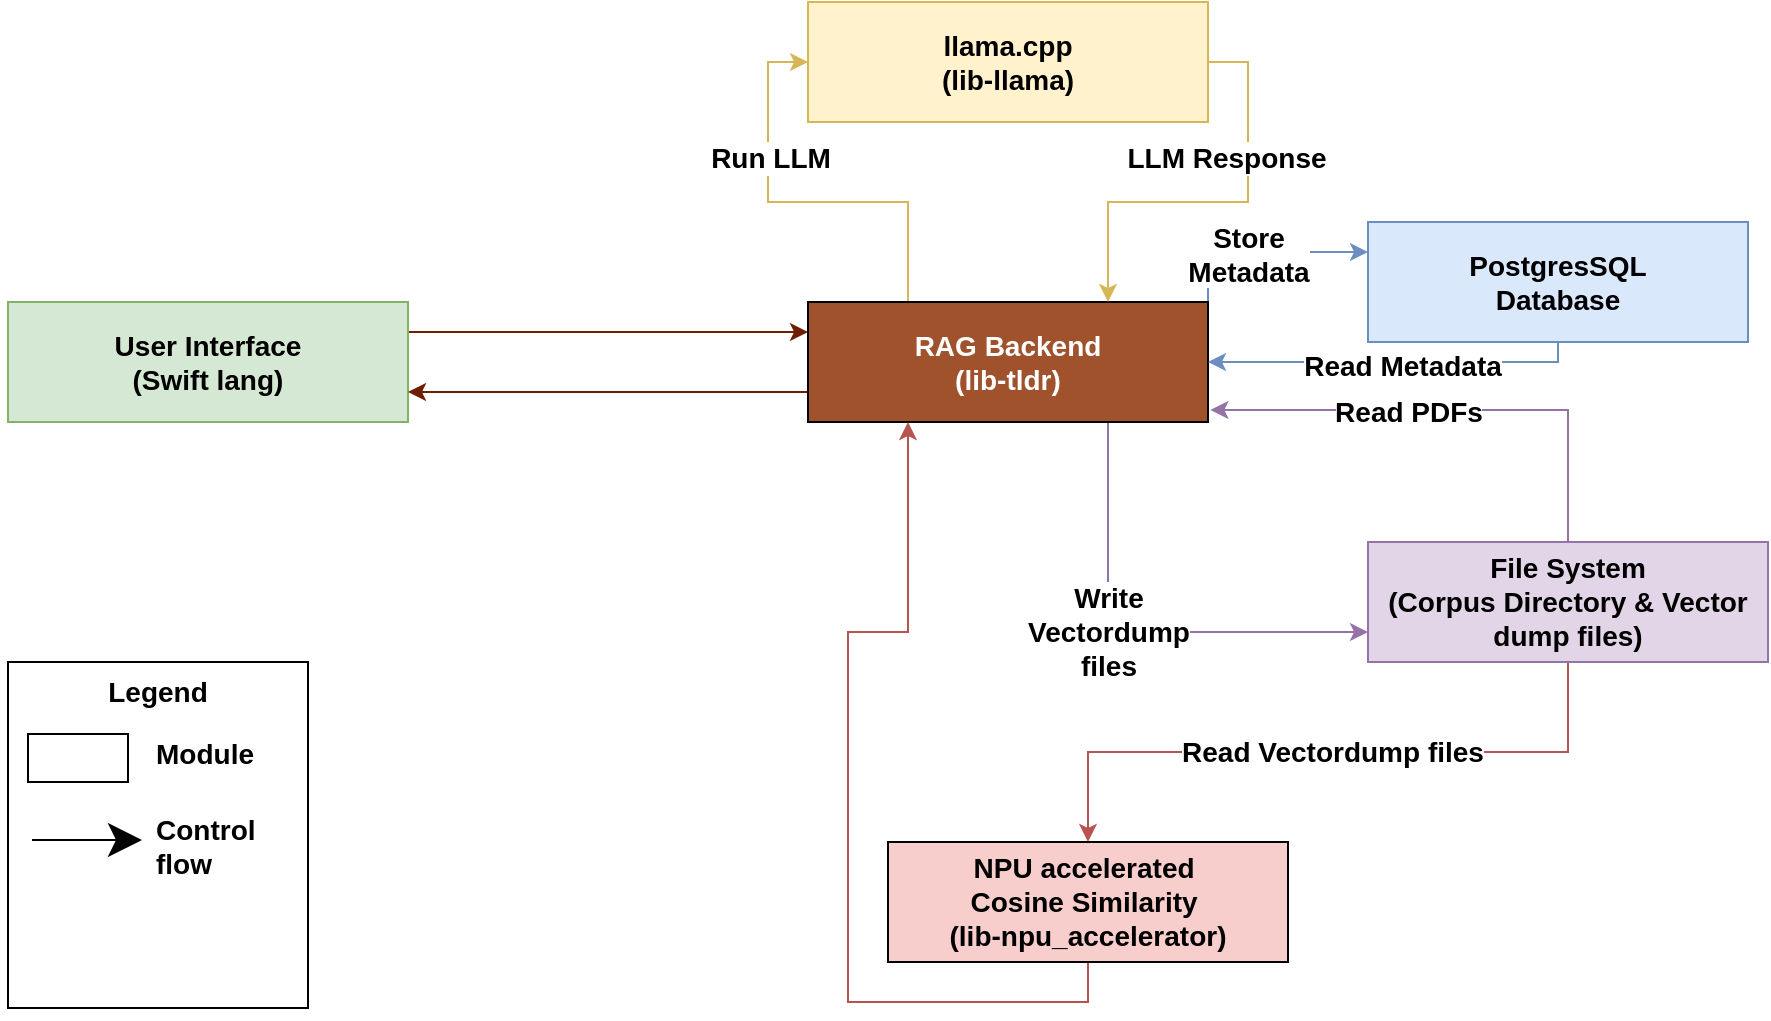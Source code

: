 <mxfile version="22.1.2" type="device">
  <diagram name="Page-1" id="5f0bae14-7c28-e335-631c-24af17079c00">
    <mxGraphModel dx="2338" dy="1738" grid="1" gridSize="10" guides="1" tooltips="1" connect="1" arrows="1" fold="1" page="1" pageScale="1" pageWidth="1100" pageHeight="850" background="none" math="0" shadow="0">
      <root>
        <mxCell id="0" />
        <mxCell id="1" parent="0" />
        <mxCell id="bPYh89cI9sygRxA-Bk-v-2" style="edgeStyle=orthogonalEdgeStyle;rounded=0;orthogonalLoop=1;jettySize=auto;html=1;exitX=1;exitY=0.25;exitDx=0;exitDy=0;entryX=0;entryY=0.25;entryDx=0;entryDy=0;fillColor=#a0522d;strokeColor=#6D1F00;" edge="1" parent="1" source="n4vaRY5eCSg-2q49SCnd-3" target="n4vaRY5eCSg-2q49SCnd-4">
          <mxGeometry relative="1" as="geometry" />
        </mxCell>
        <mxCell id="n4vaRY5eCSg-2q49SCnd-3" value="User Interface&lt;br style=&quot;font-size: 14px;&quot;&gt;(Swift lang)" style="rounded=0;whiteSpace=wrap;html=1;fillColor=#d5e8d4;strokeColor=#82b366;fontStyle=1;fontSize=14;" parent="1" vertex="1">
          <mxGeometry x="-80" y="-360" width="200" height="60" as="geometry" />
        </mxCell>
        <mxCell id="bPYh89cI9sygRxA-Bk-v-6" style="edgeStyle=orthogonalEdgeStyle;rounded=0;orthogonalLoop=1;jettySize=auto;html=1;exitX=0;exitY=0.75;exitDx=0;exitDy=0;entryX=1;entryY=0.75;entryDx=0;entryDy=0;fillColor=#a0522d;strokeColor=#6D1F00;" edge="1" parent="1" source="n4vaRY5eCSg-2q49SCnd-4" target="n4vaRY5eCSg-2q49SCnd-3">
          <mxGeometry relative="1" as="geometry" />
        </mxCell>
        <mxCell id="bPYh89cI9sygRxA-Bk-v-7" style="edgeStyle=orthogonalEdgeStyle;rounded=0;orthogonalLoop=1;jettySize=auto;html=1;exitX=1.006;exitY=0.9;exitDx=0;exitDy=0;entryX=0.5;entryY=0;entryDx=0;entryDy=0;startArrow=classic;startFill=1;endArrow=none;endFill=0;fillColor=#e1d5e7;strokeColor=#9673a6;exitPerimeter=0;" edge="1" parent="1" source="n4vaRY5eCSg-2q49SCnd-4" target="n4vaRY5eCSg-2q49SCnd-30">
          <mxGeometry relative="1" as="geometry" />
        </mxCell>
        <mxCell id="bPYh89cI9sygRxA-Bk-v-13" value="Read PDFs" style="edgeLabel;html=1;align=center;verticalAlign=middle;resizable=0;points=[];fontStyle=1;fontSize=14;" vertex="1" connectable="0" parent="bPYh89cI9sygRxA-Bk-v-7">
          <mxGeometry x="-0.292" y="-1" relative="1" as="geometry">
            <mxPoint x="12" as="offset" />
          </mxGeometry>
        </mxCell>
        <mxCell id="bPYh89cI9sygRxA-Bk-v-14" style="edgeStyle=orthogonalEdgeStyle;rounded=0;orthogonalLoop=1;jettySize=auto;html=1;exitX=0.75;exitY=1;exitDx=0;exitDy=0;entryX=0;entryY=0.75;entryDx=0;entryDy=0;fillColor=#e1d5e7;strokeColor=#9673a6;" edge="1" parent="1" source="n4vaRY5eCSg-2q49SCnd-4" target="n4vaRY5eCSg-2q49SCnd-30">
          <mxGeometry relative="1" as="geometry" />
        </mxCell>
        <mxCell id="bPYh89cI9sygRxA-Bk-v-16" value="Write&lt;br style=&quot;font-size: 14px;&quot;&gt;Vectordump &lt;br&gt;files" style="edgeLabel;html=1;align=center;verticalAlign=middle;resizable=0;points=[];fontStyle=1;fontSize=14;" vertex="1" connectable="0" parent="bPYh89cI9sygRxA-Bk-v-14">
          <mxGeometry x="-0.11" relative="1" as="geometry">
            <mxPoint as="offset" />
          </mxGeometry>
        </mxCell>
        <mxCell id="bPYh89cI9sygRxA-Bk-v-18" style="edgeStyle=orthogonalEdgeStyle;rounded=0;orthogonalLoop=1;jettySize=auto;html=1;exitX=0.25;exitY=0;exitDx=0;exitDy=0;entryX=0;entryY=0.5;entryDx=0;entryDy=0;fontSize=14;fontStyle=1;fillColor=#fff2cc;strokeColor=#d6b656;" edge="1" parent="1" source="n4vaRY5eCSg-2q49SCnd-4" target="n4vaRY5eCSg-2q49SCnd-5">
          <mxGeometry relative="1" as="geometry">
            <Array as="points">
              <mxPoint x="370" y="-410" />
              <mxPoint x="300" y="-410" />
              <mxPoint x="300" y="-480" />
            </Array>
          </mxGeometry>
        </mxCell>
        <mxCell id="bPYh89cI9sygRxA-Bk-v-19" value="Run LLM" style="edgeLabel;html=1;align=center;verticalAlign=middle;resizable=0;points=[];fontSize=14;fontStyle=1" vertex="1" connectable="0" parent="bPYh89cI9sygRxA-Bk-v-18">
          <mxGeometry x="0.162" y="-1" relative="1" as="geometry">
            <mxPoint y="-20" as="offset" />
          </mxGeometry>
        </mxCell>
        <mxCell id="bPYh89cI9sygRxA-Bk-v-21" style="edgeStyle=orthogonalEdgeStyle;rounded=0;orthogonalLoop=1;jettySize=auto;html=1;exitX=1;exitY=0;exitDx=0;exitDy=0;entryX=0;entryY=0.25;entryDx=0;entryDy=0;fontSize=14;fontStyle=1;fillColor=#dae8fc;strokeColor=#6c8ebf;" edge="1" parent="1" source="n4vaRY5eCSg-2q49SCnd-4" target="n4vaRY5eCSg-2q49SCnd-27">
          <mxGeometry relative="1" as="geometry" />
        </mxCell>
        <mxCell id="bPYh89cI9sygRxA-Bk-v-22" value="Store&lt;br style=&quot;font-size: 14px;&quot;&gt;Metadata" style="edgeLabel;html=1;align=center;verticalAlign=middle;resizable=0;points=[];fontSize=14;fontStyle=1" vertex="1" connectable="0" parent="bPYh89cI9sygRxA-Bk-v-21">
          <mxGeometry x="-0.148" y="-1" relative="1" as="geometry">
            <mxPoint as="offset" />
          </mxGeometry>
        </mxCell>
        <mxCell id="n4vaRY5eCSg-2q49SCnd-4" value="RAG Backend&lt;br style=&quot;font-size: 14px;&quot;&gt;(lib-tldr)" style="rounded=0;whiteSpace=wrap;html=1;fillColor=#A0522D;fontColor=#FFFFFF;fontStyle=1;fontSize=14;" parent="1" vertex="1">
          <mxGeometry x="320" y="-360" width="200" height="60" as="geometry" />
        </mxCell>
        <mxCell id="bPYh89cI9sygRxA-Bk-v-8" style="edgeStyle=orthogonalEdgeStyle;rounded=0;orthogonalLoop=1;jettySize=auto;html=1;exitX=0.5;exitY=0;exitDx=0;exitDy=0;entryX=0.5;entryY=1;entryDx=0;entryDy=0;endArrow=none;endFill=0;startArrow=classic;startFill=1;fillColor=#f8cecc;strokeColor=#b85450;" edge="1" parent="1" source="n4vaRY5eCSg-2q49SCnd-17" target="n4vaRY5eCSg-2q49SCnd-30">
          <mxGeometry relative="1" as="geometry" />
        </mxCell>
        <mxCell id="bPYh89cI9sygRxA-Bk-v-10" value="&lt;b&gt;&lt;font style=&quot;font-size: 14px;&quot;&gt;Read Vectordump files&lt;/font&gt;&lt;/b&gt;" style="edgeLabel;html=1;align=center;verticalAlign=middle;resizable=0;points=[];" vertex="1" connectable="0" parent="bPYh89cI9sygRxA-Bk-v-8">
          <mxGeometry x="0.008" relative="1" as="geometry">
            <mxPoint as="offset" />
          </mxGeometry>
        </mxCell>
        <mxCell id="bPYh89cI9sygRxA-Bk-v-9" style="edgeStyle=orthogonalEdgeStyle;rounded=0;orthogonalLoop=1;jettySize=auto;html=1;exitX=0.5;exitY=1;exitDx=0;exitDy=0;entryX=0.25;entryY=1;entryDx=0;entryDy=0;fillColor=#f8cecc;strokeColor=#b85450;" edge="1" parent="1" source="n4vaRY5eCSg-2q49SCnd-17" target="n4vaRY5eCSg-2q49SCnd-4">
          <mxGeometry relative="1" as="geometry" />
        </mxCell>
        <mxCell id="n4vaRY5eCSg-2q49SCnd-17" value="&lt;div style=&quot;font-size: 14px;&quot;&gt;&lt;br style=&quot;font-size: 14px;&quot;&gt;&lt;/div&gt;&lt;div style=&quot;font-size: 14px;&quot;&gt;NPU accelerated&amp;nbsp;&lt;/div&gt;&lt;div style=&quot;font-size: 14px;&quot;&gt;Cosine Similarity&amp;nbsp;&lt;/div&gt;&lt;div style=&quot;font-size: 14px;&quot;&gt;(lib-npu_accelerator)&lt;/div&gt;&lt;div style=&quot;font-size: 14px;&quot;&gt;&lt;br style=&quot;font-size: 14px;&quot;&gt;&lt;/div&gt;" style="rounded=0;whiteSpace=wrap;html=1;container=0;fontStyle=1;fontSize=14;fillColor=#F8CECC;" parent="1" vertex="1">
          <mxGeometry x="360" y="-90" width="200" height="60" as="geometry" />
        </mxCell>
        <mxCell id="bPYh89cI9sygRxA-Bk-v-20" style="edgeStyle=orthogonalEdgeStyle;rounded=0;orthogonalLoop=1;jettySize=auto;html=1;exitX=0.5;exitY=1;exitDx=0;exitDy=0;entryX=1;entryY=0.5;entryDx=0;entryDy=0;fontSize=14;fontStyle=1;fillColor=#dae8fc;strokeColor=#6c8ebf;" edge="1" parent="1" source="n4vaRY5eCSg-2q49SCnd-27" target="n4vaRY5eCSg-2q49SCnd-4">
          <mxGeometry relative="1" as="geometry">
            <Array as="points">
              <mxPoint x="695" y="-330" />
            </Array>
          </mxGeometry>
        </mxCell>
        <mxCell id="bPYh89cI9sygRxA-Bk-v-23" value="Read Metadata" style="edgeLabel;html=1;align=center;verticalAlign=middle;resizable=0;points=[];fontSize=14;fontStyle=1" vertex="1" connectable="0" parent="bPYh89cI9sygRxA-Bk-v-20">
          <mxGeometry x="-0.049" y="2" relative="1" as="geometry">
            <mxPoint as="offset" />
          </mxGeometry>
        </mxCell>
        <mxCell id="n4vaRY5eCSg-2q49SCnd-27" value="&lt;div style=&quot;font-size: 14px;&quot;&gt;PostgresSQL&lt;/div&gt;&lt;div style=&quot;font-size: 14px;&quot;&gt;Database&lt;/div&gt;" style="rounded=0;whiteSpace=wrap;html=1;container=0;fontStyle=1;fontSize=14;fillColor=#dae8fc;strokeColor=#6c8ebf;" parent="1" vertex="1">
          <mxGeometry x="600" y="-400" width="190" height="60" as="geometry" />
        </mxCell>
        <mxCell id="n4vaRY5eCSg-2q49SCnd-30" value="File System&lt;br style=&quot;font-size: 14px;&quot;&gt;(Corpus Directory &amp;amp; Vector dump files)" style="rounded=0;whiteSpace=wrap;html=1;fontStyle=1;fontSize=14;fillColor=#e1d5e7;strokeColor=#9673a6;" parent="1" vertex="1">
          <mxGeometry x="600" y="-240" width="200" height="60" as="geometry" />
        </mxCell>
        <mxCell id="bPYh89cI9sygRxA-Bk-v-5" style="edgeStyle=orthogonalEdgeStyle;rounded=0;orthogonalLoop=1;jettySize=auto;html=1;exitX=1;exitY=0.5;exitDx=0;exitDy=0;fillColor=#fff2cc;strokeColor=#d6b656;" edge="1" parent="1" source="n4vaRY5eCSg-2q49SCnd-5">
          <mxGeometry relative="1" as="geometry">
            <mxPoint x="470" y="-360" as="targetPoint" />
            <Array as="points">
              <mxPoint x="540" y="-480" />
              <mxPoint x="540" y="-410" />
              <mxPoint x="470" y="-410" />
            </Array>
          </mxGeometry>
        </mxCell>
        <mxCell id="bPYh89cI9sygRxA-Bk-v-12" value="LLM Response" style="edgeLabel;html=1;align=center;verticalAlign=middle;resizable=0;points=[];fontSize=14;fontStyle=1" vertex="1" connectable="0" parent="bPYh89cI9sygRxA-Bk-v-5">
          <mxGeometry x="0.209" y="-2" relative="1" as="geometry">
            <mxPoint x="26" y="-20" as="offset" />
          </mxGeometry>
        </mxCell>
        <mxCell id="n4vaRY5eCSg-2q49SCnd-5" value="llama.cpp&lt;br style=&quot;font-size: 14px;&quot;&gt;(lib-llama)" style="rounded=0;whiteSpace=wrap;html=1;fontStyle=1;fontSize=14;fillColor=#fff2cc;strokeColor=#d6b656;" parent="1" vertex="1">
          <mxGeometry x="320" y="-510" width="200" height="60" as="geometry" />
        </mxCell>
        <mxCell id="bPYh89cI9sygRxA-Bk-v-26" value="" style="group" vertex="1" connectable="0" parent="1">
          <mxGeometry x="-80" y="-180" width="150" height="173" as="geometry" />
        </mxCell>
        <mxCell id="n4vaRY5eCSg-2q49SCnd-22" value="" style="rounded=0;whiteSpace=wrap;html=1;fontStyle=1;fontSize=14;container=0;" parent="bPYh89cI9sygRxA-Bk-v-26" vertex="1">
          <mxGeometry width="150" height="173" as="geometry" />
        </mxCell>
        <mxCell id="n4vaRY5eCSg-2q49SCnd-24" value="Legend" style="text;html=1;strokeColor=none;fillColor=none;align=center;verticalAlign=middle;whiteSpace=wrap;rounded=0;fontStyle=1;fontSize=14;container=0;" parent="bPYh89cI9sygRxA-Bk-v-26" vertex="1">
          <mxGeometry x="45" width="60" height="30" as="geometry" />
        </mxCell>
        <mxCell id="n4vaRY5eCSg-2q49SCnd-13" value="Module" style="text;html=1;strokeColor=none;fillColor=none;align=left;verticalAlign=middle;whiteSpace=wrap;rounded=0;fontStyle=1;fontSize=14;container=0;" parent="bPYh89cI9sygRxA-Bk-v-26" vertex="1">
          <mxGeometry x="72" y="31" width="60" height="30" as="geometry" />
        </mxCell>
        <mxCell id="n4vaRY5eCSg-2q49SCnd-20" value="" style="endArrow=none;html=1;endSize=12;startArrow=classic;startSize=14;startFill=1;edgeStyle=orthogonalEdgeStyle;align=left;verticalAlign=bottom;rounded=0;exitX=0.5;exitY=1;exitDx=0;exitDy=0;endFill=0;fontStyle=1;fontSize=14;" parent="bPYh89cI9sygRxA-Bk-v-26" edge="1">
          <mxGeometry x="-1" y="3" relative="1" as="geometry">
            <mxPoint x="67" y="89" as="sourcePoint" />
            <mxPoint x="12" y="89" as="targetPoint" />
          </mxGeometry>
        </mxCell>
        <mxCell id="n4vaRY5eCSg-2q49SCnd-21" value="Control&lt;br&gt;flow" style="text;html=1;strokeColor=none;fillColor=none;align=left;verticalAlign=middle;whiteSpace=wrap;rounded=0;fontStyle=1;fontSize=14;container=0;" parent="bPYh89cI9sygRxA-Bk-v-26" vertex="1">
          <mxGeometry x="72" y="77" width="70" height="30" as="geometry" />
        </mxCell>
        <mxCell id="bPYh89cI9sygRxA-Bk-v-25" value="" style="rounded=0;whiteSpace=wrap;html=1;" vertex="1" parent="bPYh89cI9sygRxA-Bk-v-26">
          <mxGeometry x="10" y="36" width="50" height="24" as="geometry" />
        </mxCell>
      </root>
    </mxGraphModel>
  </diagram>
</mxfile>
